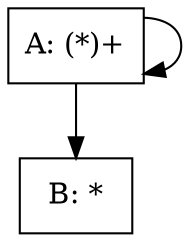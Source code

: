 digraph G{
A [label="A: (*)+", shape="box", cond=true, minrepeat=1, maxrepeat=none, getid="A"]
B [label="B: *", shape="box", cond=true, getid="B"]

A -> B
A -> A
}
